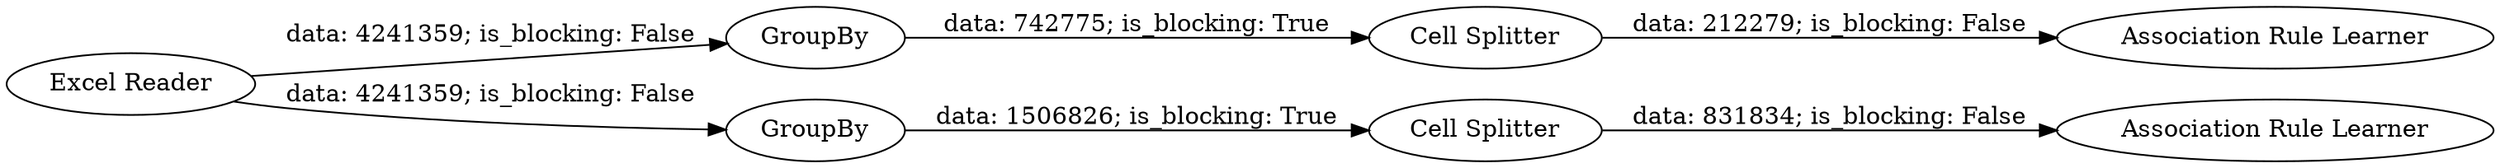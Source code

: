 digraph {
	"-4421664465419454349_3" [label="Cell Splitter"]
	"-4421664465419454349_5" [label=GroupBy]
	"-4421664465419454349_1" [label="Excel Reader"]
	"-4421664465419454349_4" [label="Association Rule Learner"]
	"-4421664465419454349_6" [label="Cell Splitter"]
	"-4421664465419454349_2" [label=GroupBy]
	"-4421664465419454349_7" [label="Association Rule Learner"]
	"-4421664465419454349_2" -> "-4421664465419454349_3" [label="data: 1506826; is_blocking: True"]
	"-4421664465419454349_1" -> "-4421664465419454349_2" [label="data: 4241359; is_blocking: False"]
	"-4421664465419454349_5" -> "-4421664465419454349_6" [label="data: 742775; is_blocking: True"]
	"-4421664465419454349_6" -> "-4421664465419454349_7" [label="data: 212279; is_blocking: False"]
	"-4421664465419454349_3" -> "-4421664465419454349_4" [label="data: 831834; is_blocking: False"]
	"-4421664465419454349_1" -> "-4421664465419454349_5" [label="data: 4241359; is_blocking: False"]
	rankdir=LR
}
